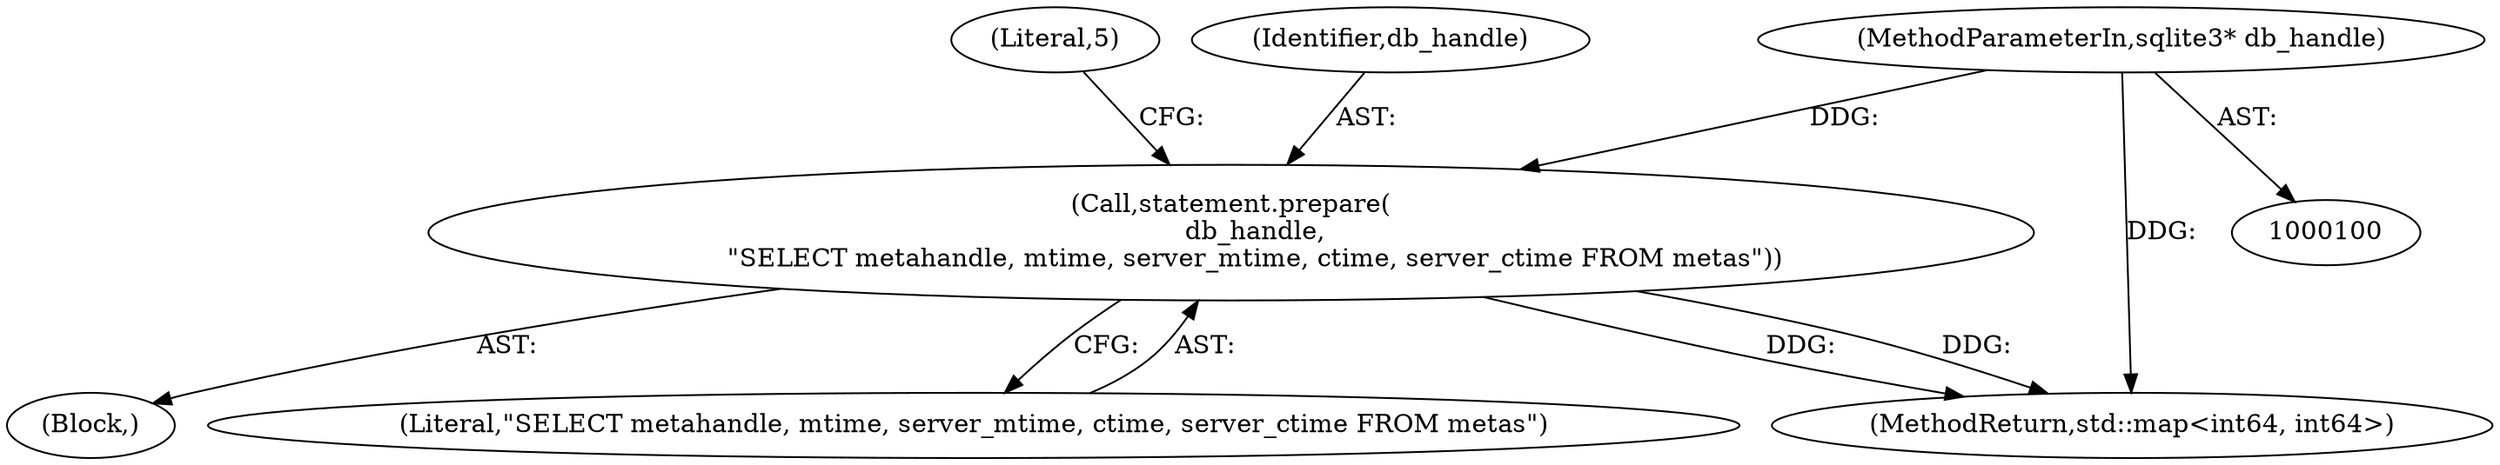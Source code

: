digraph "1_Chrome_19190765882e272a6a2162c89acdb29110f7e3cf_29@pointer" {
"1000101" [label="(MethodParameterIn,sqlite3* db_handle)"];
"1000104" [label="(Call,statement.prepare(\n      db_handle,\n      \"SELECT metahandle, mtime, server_mtime, ctime, server_ctime FROM metas\"))"];
"1000108" [label="(Literal,5)"];
"1000101" [label="(MethodParameterIn,sqlite3* db_handle)"];
"1000104" [label="(Call,statement.prepare(\n      db_handle,\n      \"SELECT metahandle, mtime, server_mtime, ctime, server_ctime FROM metas\"))"];
"1000105" [label="(Identifier,db_handle)"];
"1000102" [label="(Block,)"];
"1000106" [label="(Literal,\"SELECT metahandle, mtime, server_mtime, ctime, server_ctime FROM metas\")"];
"1000168" [label="(MethodReturn,std::map<int64, int64>)"];
"1000101" -> "1000100"  [label="AST: "];
"1000101" -> "1000168"  [label="DDG: "];
"1000101" -> "1000104"  [label="DDG: "];
"1000104" -> "1000102"  [label="AST: "];
"1000104" -> "1000106"  [label="CFG: "];
"1000105" -> "1000104"  [label="AST: "];
"1000106" -> "1000104"  [label="AST: "];
"1000108" -> "1000104"  [label="CFG: "];
"1000104" -> "1000168"  [label="DDG: "];
"1000104" -> "1000168"  [label="DDG: "];
}
